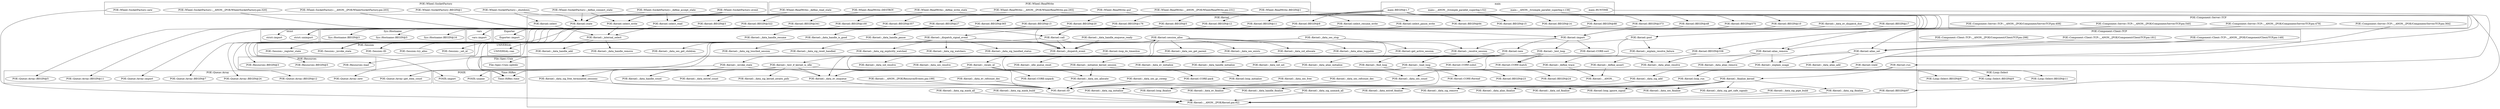 digraph {
graph [overlap=false]
subgraph cluster_POE_Session {
	label="POE::Session";
	"POE::Session::_invoke_state";
	"POE::Session::ID";
	"POE::Session::_register_state";
	"POE::Session::try_alloc";
	"POE::Session::_set_id";
}
subgraph cluster_POE_Resources {
	label="POE::Resources";
	"POE::Resources::BEGIN@3";
	"POE::Resources::BEGIN@5";
	"POE::Resources::load";
}
subgraph cluster_vars {
	label="vars";
	"vars::import";
}
subgraph cluster_UNIVERSAL {
	label="UNIVERSAL";
	"UNIVERSAL::can";
}
subgraph cluster_POE_Wheel_ReadWrite {
	label="POE::Wheel::ReadWrite";
	"POE::Wheel::ReadWrite::BEGIN@1";
	"POE::Wheel::ReadWrite::_define_read_state";
	"POE::Wheel::ReadWrite::put";
	"POE::Wheel::ReadWrite::__ANON__[POE/Wheel/ReadWrite.pm:231]";
	"POE::Wheel::ReadWrite::DESTROY";
	"POE::Wheel::ReadWrite::__ANON__[POE/Wheel/ReadWrite.pm:293]";
	"POE::Wheel::ReadWrite::_define_write_state";
}
subgraph cluster_POE_Wheel_SocketFactory {
	label="POE::Wheel::SocketFactory";
	"POE::Wheel::SocketFactory::__ANON__[POE/Wheel/SocketFactory.pm:320]";
	"POE::Wheel::SocketFactory::_define_connect_state";
	"POE::Wheel::SocketFactory::_define_accept_state";
	"POE::Wheel::SocketFactory::new";
	"POE::Wheel::SocketFactory::_shutdown";
	"POE::Wheel::SocketFactory::event";
	"POE::Wheel::SocketFactory::BEGIN@1";
	"POE::Wheel::SocketFactory::__ANON__[POE/Wheel/SocketFactory.pm:203]";
}
subgraph cluster_main {
	label="main";
	"main::__ANON__[t/simple_parallel_superbig.t:52]";
	"main::RUNTIME";
	"main::BEGIN@1.7";
	"main::__ANON__[t/simple_parallel_superbig.t:138]";
}
subgraph cluster_POSIX {
	label="POSIX";
	"POSIX::import";
	"POSIX::uname";
}
subgraph cluster_POE_Queue_Array {
	label="POE::Queue::Array";
	"POE::Queue::Array::BEGIN@7";
	"POE::Queue::Array::BEGIN@24";
	"POE::Queue::Array::new";
	"POE::Queue::Array::BEGIN@12";
	"POE::Queue::Array::BEGIN@5";
	"POE::Queue::Array::import";
	"POE::Queue::Array::BEGIN@11";
	"POE::Queue::Array::get_item_count";
}
subgraph cluster_POE_Component_Client_TCP {
	label="POE::Component::Client::TCP";
	"POE::Component::Client::TCP::__ANON__[POE/Component/Client/TCP.pm:181]";
	"POE::Component::Client::TCP::__ANON__[POE/Component/Client/TCP.pm:298]";
	"POE::Component::Client::TCP::__ANON__[POE/Component/Client/TCP.pm:149]";
}
subgraph cluster_Time_HiRes {
	label="Time::HiRes";
	"Time::HiRes::time";
}
subgraph cluster_POE_Kernel {
	label="POE::Kernel";
	"POE::Kernel::BEGIN@11";
	"POE::Kernel::BEGIN@97";
	"POE::Kernel::_data_ses_free";
	"POE::Kernel::BEGIN@88";
	"POE::Kernel::_data_alias_loggable";
	"POE::Kernel::loop_run";
	"POE::Kernel::_data_sig_kernel_awaits_pids";
	"POE::Kernel::BEGIN@12";
	"POE::Kernel::_data_handle_initialize";
	"POE::Kernel::BEGIN@338";
	"POE::Kernel::BEGIN@13";
	"POE::Kernel::BEGIN@365";
	"POE::Kernel::CORE:unpack";
	"POE::Kernel::_data_ses_gc_sweep";
	"POE::Kernel::_data_sig_pipe_build";
	"POE::Kernel::BEGIN@357";
	"POE::Kernel::select_read";
	"POE::Kernel::_data_sig_initialize";
	"POE::Kernel::_data_sig_touched_session";
	"POE::Kernel::BEGIN@84";
	"POE::Kernel::_data_sig_finalize";
	"POE::Kernel::_data_ses_stop";
	"POE::Kernel::_data_sig_reset_handled";
	"POE::Kernel::BEGIN@5";
	"POE::Kernel::_data_ev_refcount_dec";
	"POE::Kernel::_data_handle_add";
	"POE::Kernel::_data_alias_resolve";
	"POE::Kernel::_data_sig_free_terminated_sessions";
	"POE::Kernel::_data_handle_count";
	"POE::Kernel::_data_sid_set";
	"POE::Kernel::_data_sig_unmask_all";
	"POE::Kernel::_data_ev_enqueue";
	"POE::Kernel::_data_handle_remove";
	"POE::Kernel::alias_remove";
	"POE::Kernel::loop_ignore_signal";
	"POE::Kernel::_data_ses_finalize";
	"POE::Kernel::CORE:subst";
	"POE::Kernel::__ANON__[POE/Resource/Events.pm:199]";
	"POE::Kernel::_initialize_kernel_session";
	"POE::Kernel::BEGIN@575";
	"POE::Kernel::_data_alias_remove";
	"POE::Kernel::_finalize_kernel";
	"POE::Kernel::_data_sig_get_safe_signals";
	"POE::Kernel::BEGIN@176";
	"POE::Kernel::_load_loop";
	"POE::Kernel::_data_handle_finalize";
	"POE::Kernel::_dispatch_event";
	"POE::Kernel::_data_sig_explicitly_watched";
	"POE::Kernel::_data_alias_initialize";
	"POE::Kernel::loop_finalize";
	"POE::Kernel::_data_sig_add";
	"POE::Kernel::run";
	"POE::Kernel::_data_ev_finalize";
	"POE::Kernel::session_alloc";
	"POE::Kernel::_idle_queue_reset";
	"POE::Kernel::_data_ses_resolve";
	"POE::Kernel::_data_ses_allocate";
	"POE::Kernel::_data_sig_mask_all";
	"POE::Kernel::BEGIN@24";
	"POE::Kernel::CORE:pack";
	"POE::Kernel::BEGIN@3";
	"POE::Kernel::_data_extref_finalize";
	"POE::Kernel::BEGIN@20";
	"POE::Kernel::_explain_usage";
	"POE::Kernel::_data_ses_get_parent";
	"POE::Kernel::_invoke_state";
	"POE::Kernel::BEGIN@17";
	"POE::Kernel::__ANON__[POE/Kernel.pm:92]";
	"POE::Kernel::_data_handle_pause";
	"POE::Kernel::BEGIN@341";
	"POE::Kernel::select";
	"POE::Kernel::BEGIN@322";
	"POE::Kernel::loop_initialize";
	"POE::Kernel::_find_loop";
	"POE::Kernel::post";
	"POE::Kernel::BEGIN@27";
	"POE::Kernel::_define_trace";
	"POE::Kernel::_data_ev_dispatch_due";
	"POE::Kernel::BEGIN@10";
	"POE::Kernel::state";
	"POE::Kernel::import";
	"POE::Kernel::CORE:sort";
	"POE::Kernel::_test_if_kernel_is_idle";
	"POE::Kernel::BEGIN@14";
	"POE::Kernel::BEGIN@23";
	"POE::Kernel::_data_sid_resolve";
	"POE::Kernel::BEGIN@15";
	"POE::Kernel::loop_do_timeslice";
	"POE::Kernel::_data_sig_remove";
	"POE::Kernel::select_resume_write";
	"POE::Kernel::_data_sig_mask_build";
	"POE::Kernel::_data_ses_exists";
	"POE::Kernel::_data_handle_resume";
	"POE::Kernel::__ANON__";
	"POE::Kernel::ID";
	"POE::Kernel::BEGIN@100";
	"POE::Kernel::_data_handle_is_good";
	"POE::Kernel::_resolve_session";
	"POE::Kernel::call";
	"POE::Kernel::_define_assert";
	"POE::Kernel::alias_set";
	"POE::Kernel::_data_sig_watchers";
	"POE::Kernel::_data_sid_allocate";
	"POE::Kernel::get_active_session";
	"POE::Kernel::_recalc_id";
	"POE::Kernel::_data_ses_count";
	"POE::Kernel::BEGIN@8";
	"POE::Kernel::select_write";
	"POE::Kernel::_data_ses_refcount_dec";
	"POE::Kernel::select_pause_write";
	"POE::Kernel::CORE:match";
	"POE::Kernel::BEGIN@48";
	"POE::Kernel::_data_sig_handled_status";
	"POE::Kernel::BEGIN@373";
	"POE::Kernel::new";
	"POE::Kernel::_explain_resolve_failure";
	"POE::Kernel::_internal_select";
	"POE::Kernel::_data_alias_add";
	"POE::Kernel::_test_loop";
	"POE::Kernel::_data_handle_enqueue_ready";
	"POE::Kernel::_data_alias_finalize";
	"POE::Kernel::_data_sid_finalize";
	"POE::Kernel::CORE:fteread";
	"POE::Kernel::_data_extref_count";
	"POE::Kernel::_data_ev_initialize";
	"POE::Kernel::_dispatch_signal_event";
	"POE::Kernel::_data_ses_get_children";
	"POE::Kernel::yield";
}
subgraph cluster_POE_Component_Server_TCP {
	label="POE::Component::Server::TCP";
	"POE::Component::Server::TCP::__ANON__[POE/Component/Server/TCP.pm:408]";
	"POE::Component::Server::TCP::__ANON__[POE/Component/Server/TCP.pm:364]";
	"POE::Component::Server::TCP::__ANON__[POE/Component/Server/TCP.pm:540]";
	"POE::Component::Server::TCP::__ANON__[POE/Component/Server/TCP.pm:479]";
}
subgraph cluster_Exporter {
	label="Exporter";
	"Exporter::import";
}
subgraph cluster_Sys_Hostname {
	label="Sys::Hostname";
	"Sys::Hostname::BEGIN@5";
	"Sys::Hostname::BEGIN@3";
	"Sys::Hostname::BEGIN@16";
}
subgraph cluster_strict {
	label="strict";
	"strict::import";
	"strict::unimport";
}
subgraph cluster_POE_Loop_Select {
	label="POE::Loop::Select";
	"POE::Loop::Select::BEGIN@11";
	"POE::Loop::Select::BEGIN@9";
	"POE::Loop::Select::BEGIN@6";
}
subgraph cluster_File_Spec_Unix {
	label="File::Spec::Unix";
	"File::Spec::Unix::splitdir";
}
"POE::Kernel::_finalize_kernel" -> "POE::Kernel::_data_sig_remove";
"POE::Wheel::ReadWrite::put" -> "POE::Kernel::select_resume_write";
"POE::Kernel::_internal_select" -> "POE::Session::ID";
"POE::Kernel::session_alloc" -> "POE::Session::ID";
"POE::Kernel::_load_loop" -> "POE::Kernel::BEGIN@23";
"POE::Kernel::BEGIN@27" -> "POE::Queue::Array::import";
"POE::Kernel::_resolve_session" -> "POE::Kernel::_data_sid_resolve";
"main::BEGIN@1.7" -> "POE::Kernel::BEGIN@15";
"main::BEGIN@1.7" -> "POE::Kernel::BEGIN@100";
"POE::Kernel::import" -> "UNIVERSAL::can";
"POE::Kernel::select_resume_write" -> "POE::Kernel::_data_handle_is_good";
"POE::Kernel::select_pause_write" -> "POE::Kernel::_data_handle_is_good";
"POE::Kernel::call" -> "POE::Kernel::_resolve_session";
"POE::Kernel::post" -> "POE::Kernel::_resolve_session";
"POE::Kernel::BEGIN@12" -> "Exporter::import";
"POE::Kernel::BEGIN@11" -> "Exporter::import";
"POE::Kernel::BEGIN@13" -> "Exporter::import";
"POE::Kernel::BEGIN@8" -> "Exporter::import";
"POE::Wheel::SocketFactory::__ANON__[POE/Wheel/SocketFactory.pm:203]" -> "POE::Kernel::call";
"POE::Wheel::ReadWrite::__ANON__[POE/Wheel/ReadWrite.pm:293]" -> "POE::Kernel::call";
"POE::Wheel::ReadWrite::__ANON__[POE/Wheel/ReadWrite.pm:231]" -> "POE::Kernel::call";
"POE::Component::Server::TCP::__ANON__[POE/Component/Server/TCP.pm:408]" -> "POE::Kernel::call";
"POE::Wheel::SocketFactory::__ANON__[POE/Wheel/SocketFactory.pm:320]" -> "POE::Kernel::call";
"POE::Kernel::select_resume_write" -> "POE::Kernel::_data_handle_resume";
"POE::Kernel::session_alloc" -> "POE::Kernel::_data_ses_exists";
"POE::Kernel::_define_assert" -> "POE::Kernel::__ANON__";
"POE::Kernel::_define_trace" -> "POE::Kernel::__ANON__";
"POE::Kernel::_data_ses_allocate" -> "POE::Kernel::ID";
"POE::Kernel::_data_ses_free" -> "POE::Kernel::ID";
"POE::Kernel::__ANON__[POE/Resource/Events.pm:199]" -> "POE::Kernel::ID";
"POE::Kernel::_data_sig_free_terminated_sessions" -> "POE::Kernel::ID";
"POE::Kernel::_data_ev_enqueue" -> "POE::Kernel::ID";
"POE::Kernel::session_alloc" -> "POE::Kernel::ID";
"POE::Kernel::_data_ev_refcount_dec" -> "POE::Kernel::ID";
"POE::Kernel::_data_ses_refcount_dec" -> "POE::Kernel::ID";
"POE::Kernel::_data_sig_add" -> "POE::Kernel::ID";
"POE::Kernel::_dispatch_signal_event" -> "POE::Kernel::ID";
"POE::Kernel::_data_ses_gc_sweep" -> "POE::Kernel::ID";
"POE::Kernel::_finalize_kernel" -> "POE::Kernel::ID";
"POE::Wheel::SocketFactory::_shutdown" -> "POE::Kernel::select";
"main::BEGIN@1.7" -> "POE::Kernel::BEGIN@322";
"main::BEGIN@1.7" -> "POE::Kernel::BEGIN@341";
"POE::Kernel::_initialize_kernel_session" -> "POE::Kernel::loop_initialize";
"POE::Kernel::_test_loop" -> "POE::Kernel::_find_loop";
"main::__ANON__[t/simple_parallel_superbig.t:52]" -> "POE::Kernel::post";
"main::BEGIN@1.7" -> "POE::Kernel::BEGIN@27";
"POE::Kernel::_data_sig_mask_build" -> "POE::Kernel::__ANON__[POE/Kernel.pm:92]";
"POE::Kernel::_data_sig_pipe_build" -> "POE::Kernel::__ANON__[POE/Kernel.pm:92]";
"POE::Kernel::_data_sig_unmask_all" -> "POE::Kernel::__ANON__[POE/Kernel.pm:92]";
"POE::Kernel::BEGIN@97" -> "POE::Kernel::__ANON__[POE/Kernel.pm:92]";
"POE::Kernel::_data_sig_finalize" -> "POE::Kernel::__ANON__[POE/Kernel.pm:92]";
"POE::Wheel::SocketFactory::new" -> "POE::Kernel::__ANON__[POE/Kernel.pm:92]";
"POE::Kernel::_data_sig_mask_all" -> "POE::Kernel::__ANON__[POE/Kernel.pm:92]";
"POE::Kernel::_data_sig_initialize" -> "POE::Kernel::__ANON__[POE/Kernel.pm:92]";
"POE::Kernel::select_pause_write" -> "POE::Kernel::_data_handle_pause";
"POE::Wheel::ReadWrite::_define_read_state" -> "POE::Kernel::state";
"POE::Wheel::ReadWrite::DESTROY" -> "POE::Kernel::state";
"POE::Wheel::SocketFactory::_shutdown" -> "POE::Kernel::state";
"POE::Wheel::SocketFactory::_define_connect_state" -> "POE::Kernel::state";
"POE::Wheel::SocketFactory::_define_accept_state" -> "POE::Kernel::state";
"POE::Wheel::ReadWrite::_define_write_state" -> "POE::Kernel::state";
"POE::Kernel::BEGIN@27" -> "POE::Queue::Array::BEGIN@7";
"POE::Wheel::ReadWrite::BEGIN@1" -> "POE::Kernel::import";
"POE::Kernel::BEGIN@17" -> "POE::Kernel::import";
"main::BEGIN@1.7" -> "POE::Kernel::import";
"POE::Wheel::SocketFactory::BEGIN@1" -> "POE::Kernel::import";
"POE::Kernel::loop_do_timeslice" -> "POE::Kernel::_test_if_kernel_is_idle";
"POE::Kernel::import" -> "POE::Kernel::CORE:sort";
"main::BEGIN@1.7" -> "POE::Kernel::BEGIN@14";
"POE::Kernel::BEGIN@338" -> "POE::Kernel::_define_trace";
"main::BEGIN@1.7" -> "POE::Kernel::BEGIN@10";
"POE::Kernel::alias_set" -> "POE::Kernel::_data_alias_add";
"POE::Kernel::select_write" -> "POE::Kernel::_internal_select";
"POE::Kernel::select_read" -> "POE::Kernel::_internal_select";
"POE::Kernel::select" -> "POE::Kernel::_internal_select";
"POE::Kernel::import" -> "POE::Kernel::_test_loop";
"POE::Kernel::_finalize_kernel" -> "POE::Kernel::_data_alias_finalize";
"POE::Kernel::_finalize_kernel" -> "POE::Kernel::_data_sid_finalize";
"POE::Kernel::_dispatch_signal_event" -> "POE::Kernel::_data_sig_handled_status";
"main::BEGIN@1.7" -> "POE::Kernel::BEGIN@373";
"POE::Kernel::import" -> "POE::Kernel::new";
"POE::Kernel::BEGIN@13" -> "Sys::Hostname::BEGIN@16";
"POE::Kernel::post" -> "POE::Kernel::_explain_resolve_failure";
"POE::Kernel::_find_loop" -> "POE::Kernel::CORE:fteread";
"POE::Kernel::_test_if_kernel_is_idle" -> "POE::Kernel::_data_extref_count";
"POE::Kernel::_load_loop" -> "POE::Loop::Select::BEGIN@11";
"POE::Kernel::new" -> "POE::Kernel::_data_ev_initialize";
"POE::Kernel::_data_ev_dispatch_due" -> "POE::Kernel::_dispatch_signal_event";
"POE::Kernel::_dispatch_signal_event" -> "POE::Kernel::_data_ses_get_children";
"POE::Component::Client::TCP::__ANON__[POE/Component/Client/TCP.pm:149]" -> "POE::Kernel::yield";
"main::__ANON__[t/simple_parallel_superbig.t:138]" -> "POE::Kernel::yield";
"POE::Component::Server::TCP::__ANON__[POE/Component/Server/TCP.pm:364]" -> "POE::Kernel::yield";
"POE::Kernel::_recalc_id" -> "POSIX::uname";
"POE::Kernel::session_alloc" -> "POE::Kernel::_data_sid_allocate";
"POE::Kernel::BEGIN@338" -> "POE::Kernel::_define_assert";
"POE::Component::Server::TCP::__ANON__[POE/Component/Server/TCP.pm:479]" -> "POE::Kernel::alias_set";
"POE::Component::Client::TCP::__ANON__[POE/Component/Client/TCP.pm:181]" -> "POE::Kernel::alias_set";
"POE::Component::Client::TCP::__ANON__[POE/Component/Client/TCP.pm:149]" -> "POE::Kernel::alias_set";
"POE::Kernel::_dispatch_signal_event" -> "POE::Kernel::_data_sig_watchers";
"POE::Kernel::BEGIN@27" -> "POE::Queue::Array::BEGIN@11";
"POE::Kernel::_test_if_kernel_is_idle" -> "POE::Queue::Array::get_item_count";
"POE::Kernel::_invoke_state" -> "POE::Queue::Array::get_item_count";
"main::BEGIN@1.7" -> "POE::Kernel::BEGIN@8";
"POE::Kernel::BEGIN@365" -> "strict::unimport";
"POE::Kernel::BEGIN@373" -> "strict::unimport";
"POE::Kernel::BEGIN@100" -> "strict::unimport";
"POE::Kernel::BEGIN@357" -> "strict::unimport";
"POE::Kernel::BEGIN@322" -> "strict::unimport";
"POE::Kernel::BEGIN@341" -> "strict::unimport";
"POE::Kernel::BEGIN@48" -> "strict::unimport";
"POE::Kernel::BEGIN@88" -> "strict::unimport";
"POE::Wheel::ReadWrite::_define_write_state" -> "POE::Kernel::select_write";
"POE::Wheel::SocketFactory::_define_connect_state" -> "POE::Kernel::select_write";
"POE::Wheel::SocketFactory::event" -> "POE::Kernel::select_write";
"POE::Wheel::ReadWrite::DESTROY" -> "POE::Kernel::select_write";
"POE::Kernel::BEGIN@13" -> "Sys::Hostname::BEGIN@5";
"POE::Wheel::ReadWrite::_define_write_state" -> "POE::Kernel::select_pause_write";
"POE::Wheel::ReadWrite::__ANON__[POE/Wheel/ReadWrite.pm:231]" -> "POE::Kernel::select_pause_write";
"main::BEGIN@1.7" -> "POE::Kernel::BEGIN@48";
"POE::Kernel::_test_loop" -> "POE::Kernel::CORE:match";
"POE::Kernel::BEGIN@338" -> "POE::Kernel::CORE:match";
"POE::Kernel::_data_ses_stop" -> "POE::Kernel::get_active_session";
"POE::Kernel::call" -> "Time::HiRes::time";
"POE::Kernel::_load_loop" -> "Time::HiRes::time";
"POE::Kernel::_dispatch_signal_event" -> "Time::HiRes::time";
"POE::Kernel::session_alloc" -> "Time::HiRes::time";
"POE::Kernel::_recalc_id" -> "Time::HiRes::time";
"POE::Kernel::new" -> "POE::Kernel::_recalc_id";
"POE::Kernel::run" -> "POE::Kernel::_data_ses_count";
"POE::Kernel::_test_if_kernel_is_idle" -> "POE::Kernel::_data_ses_count";
"POE::Kernel::BEGIN@176" -> "vars::import";
"POE::Kernel::BEGIN@5" -> "vars::import";
"POE::Kernel::BEGIN@20" -> "vars::import";
"POE::Kernel::_load_loop" -> "POE::Loop::Select::BEGIN@9";
"POE::Kernel::_recalc_id" -> "POE::Kernel::CORE:unpack";
"POE::Kernel::new" -> "POE::Resources::load";
"POE::Kernel::new" -> "POE::Queue::Array::new";
"POE::Kernel::BEGIN@27" -> "POE::Queue::Array::BEGIN@5";
"POE::Kernel::new" -> "POE::Kernel::_data_handle_initialize";
"main::BEGIN@1.7" -> "POE::Kernel::BEGIN@338";
"POE::Kernel::BEGIN@13" -> "Sys::Hostname::BEGIN@3";
"POE::Kernel::BEGIN@3" -> "strict::import";
"main::BEGIN@1.7" -> "POE::Kernel::BEGIN@13";
"main::BEGIN@1.7" -> "POE::Kernel::BEGIN@365";
"POE::Kernel::_dispatch_event" -> "POE::Session::_invoke_state";
"POE::Kernel::call" -> "POE::Session::_invoke_state";
"POE::Kernel::_dispatch_signal_event" -> "POE::Kernel::_data_sig_touched_session";
"main::BEGIN@1.7" -> "POE::Kernel::BEGIN@84";
"POE::Kernel::_finalize_kernel" -> "POE::Kernel::_data_sig_finalize";
"POE::Kernel::_dispatch_signal_event" -> "POE::Kernel::_data_sig_reset_handled";
"main::BEGIN@1.7" -> "POE::Kernel::BEGIN@357";
"POE::Wheel::ReadWrite::DESTROY" -> "POE::Kernel::select_read";
"POE::Wheel::ReadWrite::_define_read_state" -> "POE::Kernel::select_read";
"POE::Wheel::SocketFactory::event" -> "POE::Kernel::select_read";
"POE::Wheel::SocketFactory::_define_accept_state" -> "POE::Kernel::select_read";
"POE::Wheel::ReadWrite::__ANON__[POE/Wheel/ReadWrite.pm:293]" -> "POE::Kernel::select_read";
"POE::Kernel::new" -> "POE::Kernel::_data_sig_initialize";
"POE::Kernel::BEGIN@575" -> "POE::Resources::BEGIN@3";
"POE::Kernel::BEGIN@575" -> "POE::Resources::BEGIN@5";
"main::BEGIN@1.7" -> "POE::Kernel::BEGIN@97";
"POE::Kernel::BEGIN@10" -> "POSIX::import";
"main::BEGIN@1.7" -> "POE::Kernel::BEGIN@11";
"POE::Kernel::state" -> "POE::Session::_register_state";
"POE::Kernel::session_alloc" -> "POE::Kernel::_data_alias_loggable";
"POE::Kernel::run" -> "POE::Kernel::loop_run";
"POE::Kernel::_test_if_kernel_is_idle" -> "POE::Kernel::_data_sig_kernel_awaits_pids";
"main::BEGIN@1.7" -> "POE::Kernel::BEGIN@12";
"POE::Kernel::session_alloc" -> "POE::Session::_set_id";
"main::BEGIN@1.7" -> "POE::Kernel::BEGIN@88";
"POE::Kernel::new" -> "POE::Kernel::_data_alias_initialize";
"POE::Kernel::_finalize_kernel" -> "POE::Kernel::loop_finalize";
"POE::Kernel::run" -> "POE::Kernel::_data_sig_add";
"main::RUNTIME" -> "POE::Kernel::run";
"POE::Kernel::_finalize_kernel" -> "POE::Kernel::_data_ev_finalize";
"POE::Kernel::_finalize_kernel" -> "POE::Kernel::_data_handle_finalize";
"POE::Kernel::_data_ev_dispatch_due" -> "POE::Kernel::_dispatch_event";
"POE::Kernel::call" -> "POE::Kernel::_dispatch_event";
"POE::Kernel::_data_handle_enqueue_ready" -> "POE::Kernel::_dispatch_event";
"POE::Kernel::_data_ses_stop" -> "POE::Kernel::_dispatch_event";
"POE::Kernel::_dispatch_signal_event" -> "POE::Kernel::_dispatch_event";
"POE::Kernel::session_alloc" -> "POE::Kernel::_dispatch_event";
"POE::Kernel::_dispatch_signal_event" -> "POE::Kernel::_data_sig_explicitly_watched";
"POE::Kernel::_recalc_id" -> "POE::Kernel::CORE:pack";
"POE::Kernel::_finalize_kernel" -> "POE::Kernel::_data_extref_finalize";
"main::BEGIN@1.7" -> "POE::Kernel::BEGIN@3";
"POE::Kernel::alias_set" -> "POE::Kernel::_explain_usage";
"POE::Kernel::alias_remove" -> "POE::Kernel::_explain_usage";
"main::BEGIN@1.7" -> "POE::Kernel::BEGIN@20";
"POE::Kernel::BEGIN@27" -> "POE::Queue::Array::BEGIN@24";
"POE::Kernel::session_alloc" -> "POE::Kernel::_data_ses_get_parent";
"POE::Kernel::BEGIN@27" -> "POE::Queue::Array::BEGIN@12";
"POE::Kernel::_dispatch_event" -> "POE::Kernel::_invoke_state";
"POE::Session::try_alloc" -> "POE::Kernel::session_alloc";
"POE::Kernel::new" -> "POE::Kernel::_idle_queue_reset";
"POE::Kernel::session_alloc" -> "POE::Kernel::_data_ses_allocate";
"POE::Kernel::_initialize_kernel_session" -> "POE::Kernel::_data_ses_allocate";
"POE::Kernel::_resolve_session" -> "POE::Kernel::_data_ses_resolve";
"POE::Kernel::_load_loop" -> "POE::Kernel::BEGIN@24";
"POE::Kernel::_test_loop" -> "File::Spec::Unix::splitdir";
"POE::Kernel::_test_if_kernel_is_idle" -> "POE::Kernel::_data_handle_count";
"POE::Kernel::_invoke_state" -> "POE::Kernel::_data_handle_count";
"POE::Kernel::new" -> "POE::Kernel::_data_sid_set";
"main::BEGIN@1.7" -> "POE::Kernel::BEGIN@5";
"POE::Kernel::_load_loop" -> "POE::Loop::Select::BEGIN@6";
"POE::Kernel::_internal_select" -> "POE::Kernel::_data_handle_add";
"POE::Kernel::_resolve_session" -> "POE::Kernel::_data_alias_resolve";
"POE::Kernel::alias_remove" -> "POE::Kernel::_data_alias_resolve";
"POE::Kernel::alias_set" -> "POE::Kernel::_data_alias_resolve";
"POE::Kernel::_dispatch_signal_event" -> "POE::Kernel::_data_sig_free_terminated_sessions";
"main::BEGIN@1.7" -> "POE::Kernel::BEGIN@575";
"POE::Kernel::alias_remove" -> "POE::Kernel::_data_alias_remove";
"POE::Kernel::run" -> "POE::Kernel::_finalize_kernel";
"POE::Kernel::_finalize_kernel" -> "POE::Kernel::_data_sig_get_safe_signals";
"main::BEGIN@1.7" -> "POE::Kernel::BEGIN@176";
"POE::Kernel::_test_loop" -> "POE::Kernel::_load_loop";
"POE::Kernel::_internal_select" -> "POE::Kernel::_data_handle_remove";
"POE::Kernel::_invoke_state" -> "POE::Kernel::_data_ev_enqueue";
"POE::Kernel::yield" -> "POE::Kernel::_data_ev_enqueue";
"POE::Kernel::_test_if_kernel_is_idle" -> "POE::Kernel::_data_ev_enqueue";
"POE::Kernel::post" -> "POE::Kernel::_data_ev_enqueue";
"POE::Kernel::session_alloc" -> "POE::Kernel::_data_ev_enqueue";
"POE::Component::Server::TCP::__ANON__[POE/Component/Server/TCP.pm:540]" -> "POE::Kernel::alias_remove";
"POE::Component::Client::TCP::__ANON__[POE/Component/Client/TCP.pm:298]" -> "POE::Kernel::alias_remove";
"POE::Kernel::_finalize_kernel" -> "POE::Kernel::loop_ignore_signal";
"POE::Kernel::_finalize_kernel" -> "POE::Kernel::_data_ses_finalize";
"POE::Kernel::_test_loop" -> "POE::Kernel::CORE:subst";
"POE::Kernel::new" -> "POE::Kernel::_initialize_kernel_session";
}
